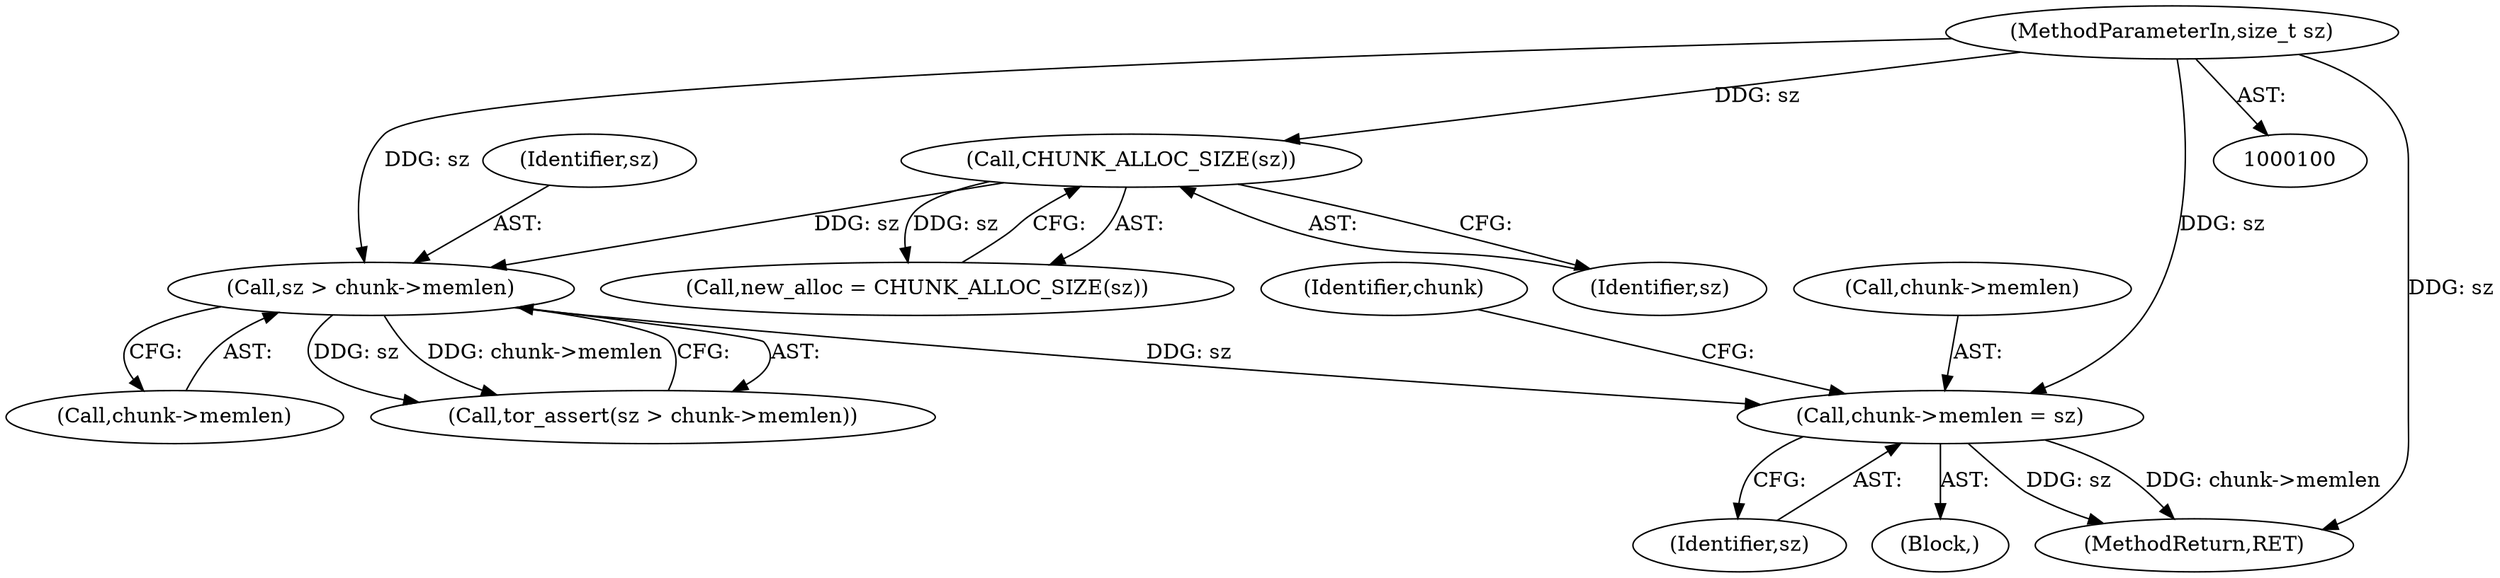 digraph "0_tor_3cea86eb2fbb65949673eb4ba8ebb695c87a57ce@pointer" {
"1000141" [label="(Call,chunk->memlen = sz)"];
"1000122" [label="(Call,sz > chunk->memlen)"];
"1000119" [label="(Call,CHUNK_ALLOC_SIZE(sz))"];
"1000102" [label="(MethodParameterIn,size_t sz)"];
"1000122" [label="(Call,sz > chunk->memlen)"];
"1000176" [label="(MethodReturn,RET)"];
"1000119" [label="(Call,CHUNK_ALLOC_SIZE(sz))"];
"1000145" [label="(Identifier,sz)"];
"1000123" [label="(Identifier,sz)"];
"1000148" [label="(Identifier,chunk)"];
"1000103" [label="(Block,)"];
"1000121" [label="(Call,tor_assert(sz > chunk->memlen))"];
"1000120" [label="(Identifier,sz)"];
"1000102" [label="(MethodParameterIn,size_t sz)"];
"1000141" [label="(Call,chunk->memlen = sz)"];
"1000142" [label="(Call,chunk->memlen)"];
"1000124" [label="(Call,chunk->memlen)"];
"1000117" [label="(Call,new_alloc = CHUNK_ALLOC_SIZE(sz))"];
"1000141" -> "1000103"  [label="AST: "];
"1000141" -> "1000145"  [label="CFG: "];
"1000142" -> "1000141"  [label="AST: "];
"1000145" -> "1000141"  [label="AST: "];
"1000148" -> "1000141"  [label="CFG: "];
"1000141" -> "1000176"  [label="DDG: chunk->memlen"];
"1000141" -> "1000176"  [label="DDG: sz"];
"1000122" -> "1000141"  [label="DDG: sz"];
"1000102" -> "1000141"  [label="DDG: sz"];
"1000122" -> "1000121"  [label="AST: "];
"1000122" -> "1000124"  [label="CFG: "];
"1000123" -> "1000122"  [label="AST: "];
"1000124" -> "1000122"  [label="AST: "];
"1000121" -> "1000122"  [label="CFG: "];
"1000122" -> "1000121"  [label="DDG: sz"];
"1000122" -> "1000121"  [label="DDG: chunk->memlen"];
"1000119" -> "1000122"  [label="DDG: sz"];
"1000102" -> "1000122"  [label="DDG: sz"];
"1000119" -> "1000117"  [label="AST: "];
"1000119" -> "1000120"  [label="CFG: "];
"1000120" -> "1000119"  [label="AST: "];
"1000117" -> "1000119"  [label="CFG: "];
"1000119" -> "1000117"  [label="DDG: sz"];
"1000102" -> "1000119"  [label="DDG: sz"];
"1000102" -> "1000100"  [label="AST: "];
"1000102" -> "1000176"  [label="DDG: sz"];
}
